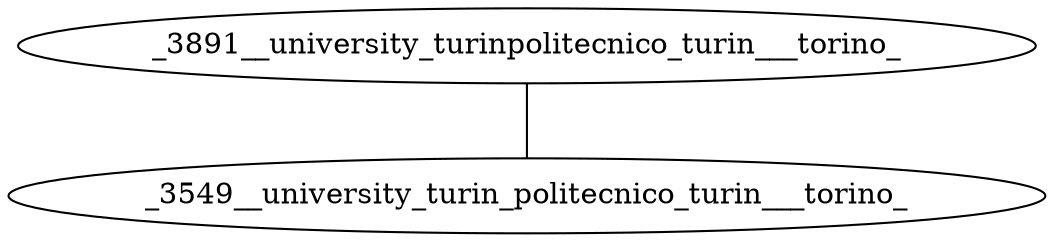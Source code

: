 graph {
_3891__university_turinpolitecnico_turin___torino_ -- _3549__university_turin_politecnico_turin___torino_
}